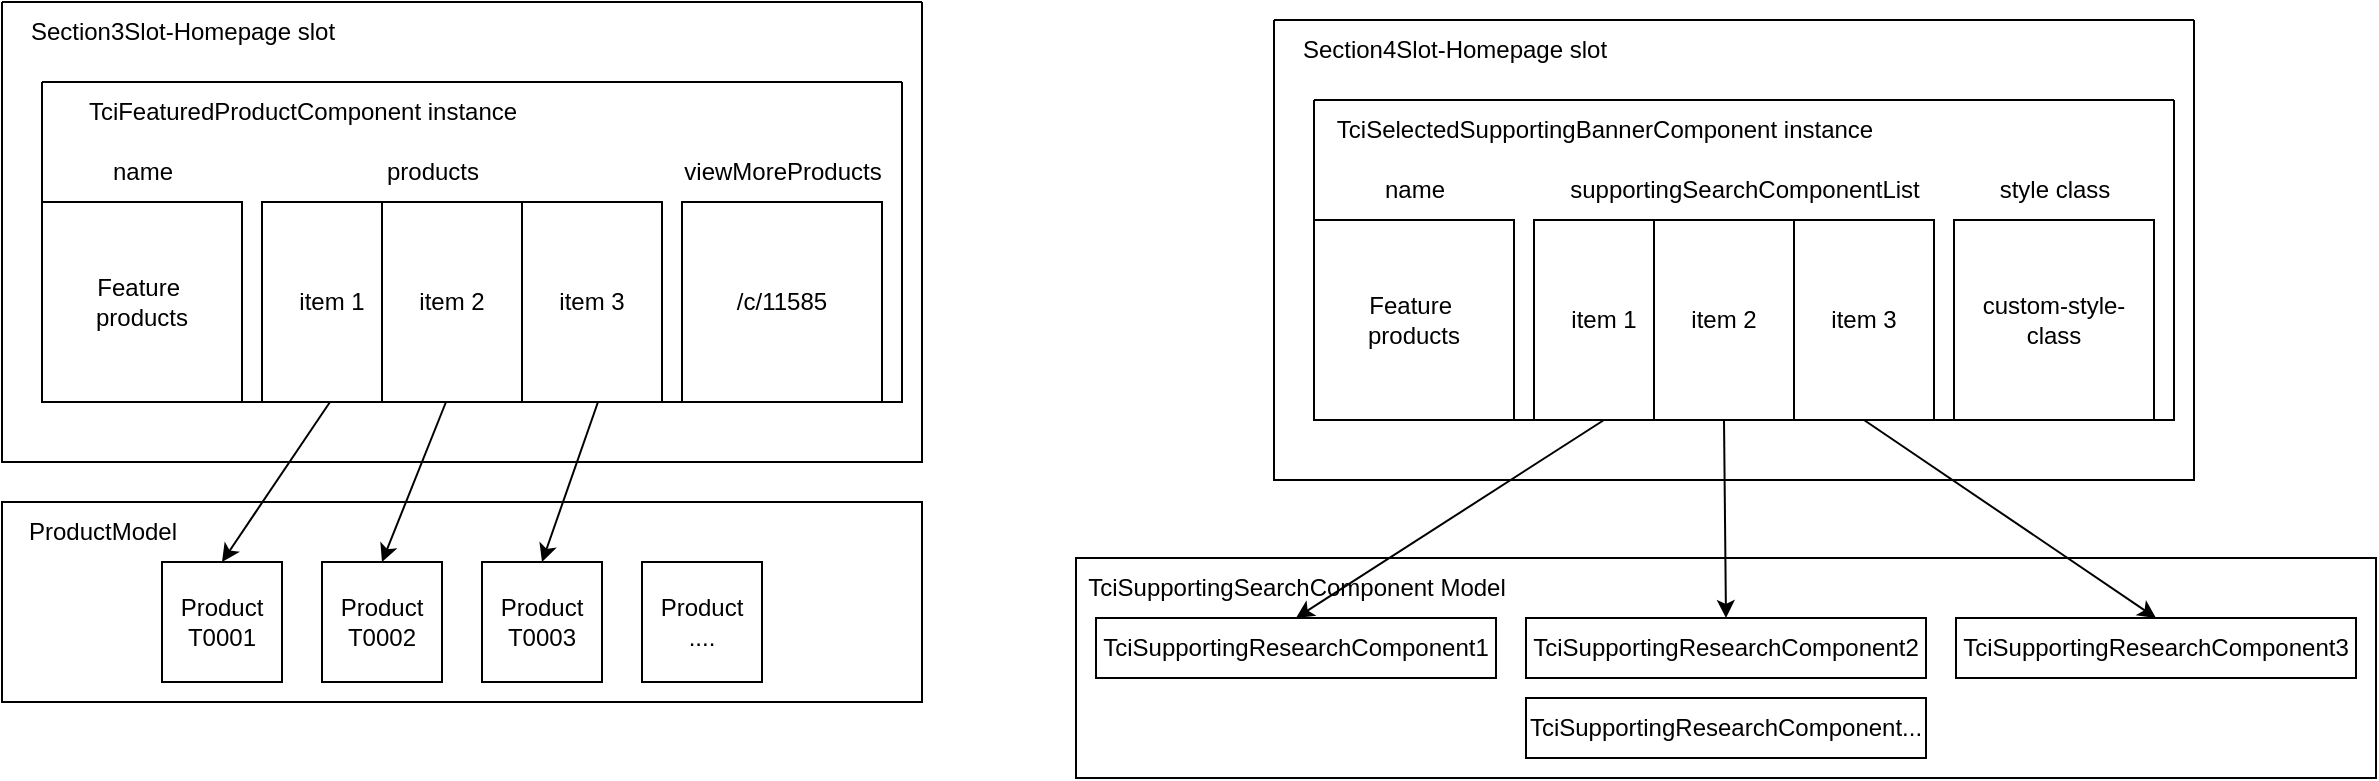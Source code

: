 <mxfile version="20.2.7" type="github">
  <diagram id="ij2i_KdfuDkdz7vN2ZKl" name="Page-1">
    <mxGraphModel dx="1554" dy="616" grid="0" gridSize="10" guides="1" tooltips="1" connect="1" arrows="1" fold="1" page="1" pageScale="1" pageWidth="850" pageHeight="1100" math="0" shadow="0">
      <root>
        <mxCell id="0" />
        <mxCell id="1" parent="0" />
        <mxCell id="vAXPG5cR5VqlfgmjMZMS-16" value="" style="rounded=0;whiteSpace=wrap;html=1;" vertex="1" parent="1">
          <mxGeometry x="60" y="380" width="460" height="100" as="geometry" />
        </mxCell>
        <mxCell id="vAXPG5cR5VqlfgmjMZMS-1" value="" style="swimlane;startSize=0;" vertex="1" parent="1">
          <mxGeometry x="60" y="130" width="460" height="230" as="geometry" />
        </mxCell>
        <mxCell id="vAXPG5cR5VqlfgmjMZMS-2" value="Section3Slot-Homepage slot" style="text;html=1;align=center;verticalAlign=middle;resizable=0;points=[];autosize=1;strokeColor=none;fillColor=none;" vertex="1" parent="vAXPG5cR5VqlfgmjMZMS-1">
          <mxGeometry width="180" height="30" as="geometry" />
        </mxCell>
        <mxCell id="vAXPG5cR5VqlfgmjMZMS-3" value="" style="swimlane;startSize=0;" vertex="1" parent="vAXPG5cR5VqlfgmjMZMS-1">
          <mxGeometry x="20" y="40" width="430" height="160" as="geometry" />
        </mxCell>
        <mxCell id="vAXPG5cR5VqlfgmjMZMS-4" value="TciFeaturedProductComponent instance" style="text;html=1;align=center;verticalAlign=middle;resizable=0;points=[];autosize=1;strokeColor=none;fillColor=none;" vertex="1" parent="vAXPG5cR5VqlfgmjMZMS-3">
          <mxGeometry x="10" width="240" height="30" as="geometry" />
        </mxCell>
        <mxCell id="vAXPG5cR5VqlfgmjMZMS-5" value="Feature&amp;nbsp;&lt;br&gt;products" style="whiteSpace=wrap;html=1;aspect=fixed;" vertex="1" parent="vAXPG5cR5VqlfgmjMZMS-3">
          <mxGeometry y="60" width="100" height="100" as="geometry" />
        </mxCell>
        <mxCell id="vAXPG5cR5VqlfgmjMZMS-7" value="/c/11585" style="whiteSpace=wrap;html=1;aspect=fixed;" vertex="1" parent="vAXPG5cR5VqlfgmjMZMS-3">
          <mxGeometry x="320" y="60" width="100" height="100" as="geometry" />
        </mxCell>
        <mxCell id="vAXPG5cR5VqlfgmjMZMS-8" value="" style="rounded=0;whiteSpace=wrap;html=1;" vertex="1" parent="vAXPG5cR5VqlfgmjMZMS-3">
          <mxGeometry x="110" y="60" width="200" height="100" as="geometry" />
        </mxCell>
        <mxCell id="vAXPG5cR5VqlfgmjMZMS-9" value="item 1" style="rounded=0;whiteSpace=wrap;html=1;" vertex="1" parent="vAXPG5cR5VqlfgmjMZMS-3">
          <mxGeometry x="110" y="60" width="70" height="100" as="geometry" />
        </mxCell>
        <mxCell id="vAXPG5cR5VqlfgmjMZMS-11" value="item 3" style="rounded=0;whiteSpace=wrap;html=1;" vertex="1" parent="vAXPG5cR5VqlfgmjMZMS-3">
          <mxGeometry x="240" y="60" width="70" height="100" as="geometry" />
        </mxCell>
        <mxCell id="vAXPG5cR5VqlfgmjMZMS-10" value="item 2" style="rounded=0;whiteSpace=wrap;html=1;" vertex="1" parent="vAXPG5cR5VqlfgmjMZMS-3">
          <mxGeometry x="170" y="60" width="70" height="100" as="geometry" />
        </mxCell>
        <mxCell id="vAXPG5cR5VqlfgmjMZMS-14" value="viewMoreProducts" style="text;html=1;align=center;verticalAlign=middle;resizable=0;points=[];autosize=1;strokeColor=none;fillColor=none;" vertex="1" parent="vAXPG5cR5VqlfgmjMZMS-3">
          <mxGeometry x="310" y="30" width="120" height="30" as="geometry" />
        </mxCell>
        <mxCell id="vAXPG5cR5VqlfgmjMZMS-13" value="products" style="text;html=1;align=center;verticalAlign=middle;resizable=0;points=[];autosize=1;strokeColor=none;fillColor=none;" vertex="1" parent="vAXPG5cR5VqlfgmjMZMS-3">
          <mxGeometry x="160" y="30" width="70" height="30" as="geometry" />
        </mxCell>
        <mxCell id="vAXPG5cR5VqlfgmjMZMS-12" value="name" style="text;html=1;align=center;verticalAlign=middle;resizable=0;points=[];autosize=1;strokeColor=none;fillColor=none;" vertex="1" parent="vAXPG5cR5VqlfgmjMZMS-3">
          <mxGeometry x="25" y="30" width="50" height="30" as="geometry" />
        </mxCell>
        <mxCell id="vAXPG5cR5VqlfgmjMZMS-15" value="Product&lt;br&gt;T0001" style="whiteSpace=wrap;html=1;aspect=fixed;" vertex="1" parent="1">
          <mxGeometry x="140" y="410" width="60" height="60" as="geometry" />
        </mxCell>
        <mxCell id="vAXPG5cR5VqlfgmjMZMS-17" value="ProductModel" style="text;html=1;align=center;verticalAlign=middle;resizable=0;points=[];autosize=1;strokeColor=none;fillColor=none;" vertex="1" parent="1">
          <mxGeometry x="60" y="380" width="100" height="30" as="geometry" />
        </mxCell>
        <mxCell id="vAXPG5cR5VqlfgmjMZMS-19" value="Product&lt;br&gt;T0002" style="whiteSpace=wrap;html=1;aspect=fixed;" vertex="1" parent="1">
          <mxGeometry x="220" y="410" width="60" height="60" as="geometry" />
        </mxCell>
        <mxCell id="vAXPG5cR5VqlfgmjMZMS-20" value="Product&lt;br&gt;T0003" style="whiteSpace=wrap;html=1;aspect=fixed;" vertex="1" parent="1">
          <mxGeometry x="300" y="410" width="60" height="60" as="geometry" />
        </mxCell>
        <mxCell id="vAXPG5cR5VqlfgmjMZMS-22" value="Product&lt;br&gt;...." style="whiteSpace=wrap;html=1;aspect=fixed;" vertex="1" parent="1">
          <mxGeometry x="380" y="410" width="60" height="60" as="geometry" />
        </mxCell>
        <mxCell id="vAXPG5cR5VqlfgmjMZMS-30" value="" style="rounded=0;whiteSpace=wrap;html=1;" vertex="1" parent="1">
          <mxGeometry x="597" y="408" width="650" height="110" as="geometry" />
        </mxCell>
        <mxCell id="vAXPG5cR5VqlfgmjMZMS-31" value="" style="swimlane;startSize=0;" vertex="1" parent="1">
          <mxGeometry x="696" y="139" width="460" height="230" as="geometry" />
        </mxCell>
        <mxCell id="vAXPG5cR5VqlfgmjMZMS-32" value="Section4Slot-Homepage slot" style="text;html=1;align=center;verticalAlign=middle;resizable=0;points=[];autosize=1;strokeColor=none;fillColor=none;" vertex="1" parent="vAXPG5cR5VqlfgmjMZMS-31">
          <mxGeometry width="180" height="30" as="geometry" />
        </mxCell>
        <mxCell id="vAXPG5cR5VqlfgmjMZMS-33" value="" style="swimlane;startSize=0;" vertex="1" parent="vAXPG5cR5VqlfgmjMZMS-31">
          <mxGeometry x="20" y="40" width="430" height="160" as="geometry" />
        </mxCell>
        <mxCell id="vAXPG5cR5VqlfgmjMZMS-34" value="TciSelectedSupportingBannerComponent instance" style="text;html=1;align=center;verticalAlign=middle;resizable=0;points=[];autosize=1;strokeColor=none;fillColor=none;" vertex="1" parent="vAXPG5cR5VqlfgmjMZMS-33">
          <mxGeometry width="290" height="30" as="geometry" />
        </mxCell>
        <mxCell id="vAXPG5cR5VqlfgmjMZMS-35" value="Feature&amp;nbsp;&lt;br&gt;products" style="whiteSpace=wrap;html=1;aspect=fixed;" vertex="1" parent="vAXPG5cR5VqlfgmjMZMS-33">
          <mxGeometry y="60" width="100" height="100" as="geometry" />
        </mxCell>
        <mxCell id="vAXPG5cR5VqlfgmjMZMS-36" value="custom-style-class" style="whiteSpace=wrap;html=1;aspect=fixed;" vertex="1" parent="vAXPG5cR5VqlfgmjMZMS-33">
          <mxGeometry x="320" y="60" width="100" height="100" as="geometry" />
        </mxCell>
        <mxCell id="vAXPG5cR5VqlfgmjMZMS-37" value="" style="rounded=0;whiteSpace=wrap;html=1;" vertex="1" parent="vAXPG5cR5VqlfgmjMZMS-33">
          <mxGeometry x="110" y="60" width="200" height="100" as="geometry" />
        </mxCell>
        <mxCell id="vAXPG5cR5VqlfgmjMZMS-38" value="item 1" style="rounded=0;whiteSpace=wrap;html=1;" vertex="1" parent="vAXPG5cR5VqlfgmjMZMS-33">
          <mxGeometry x="110" y="60" width="70" height="100" as="geometry" />
        </mxCell>
        <mxCell id="vAXPG5cR5VqlfgmjMZMS-39" value="item 3" style="rounded=0;whiteSpace=wrap;html=1;" vertex="1" parent="vAXPG5cR5VqlfgmjMZMS-33">
          <mxGeometry x="240" y="60" width="70" height="100" as="geometry" />
        </mxCell>
        <mxCell id="vAXPG5cR5VqlfgmjMZMS-40" value="item 2" style="rounded=0;whiteSpace=wrap;html=1;" vertex="1" parent="vAXPG5cR5VqlfgmjMZMS-33">
          <mxGeometry x="170" y="60" width="70" height="100" as="geometry" />
        </mxCell>
        <mxCell id="vAXPG5cR5VqlfgmjMZMS-41" value="style class" style="text;html=1;align=center;verticalAlign=middle;resizable=0;points=[];autosize=1;strokeColor=none;fillColor=none;" vertex="1" parent="vAXPG5cR5VqlfgmjMZMS-33">
          <mxGeometry x="330" y="30" width="80" height="30" as="geometry" />
        </mxCell>
        <mxCell id="vAXPG5cR5VqlfgmjMZMS-42" value="supportingSearchComponentList" style="text;html=1;align=center;verticalAlign=middle;resizable=0;points=[];autosize=1;strokeColor=none;fillColor=none;" vertex="1" parent="vAXPG5cR5VqlfgmjMZMS-33">
          <mxGeometry x="115" y="30" width="200" height="30" as="geometry" />
        </mxCell>
        <mxCell id="vAXPG5cR5VqlfgmjMZMS-43" value="name" style="text;html=1;align=center;verticalAlign=middle;resizable=0;points=[];autosize=1;strokeColor=none;fillColor=none;" vertex="1" parent="vAXPG5cR5VqlfgmjMZMS-33">
          <mxGeometry x="25" y="30" width="50" height="30" as="geometry" />
        </mxCell>
        <mxCell id="vAXPG5cR5VqlfgmjMZMS-45" value="TciSupportingSearchComponent Model" style="text;html=1;align=center;verticalAlign=middle;resizable=0;points=[];autosize=1;strokeColor=none;fillColor=none;" vertex="1" parent="1">
          <mxGeometry x="592" y="408" width="230" height="30" as="geometry" />
        </mxCell>
        <mxCell id="vAXPG5cR5VqlfgmjMZMS-52" value="TciSupportingResearchComponent1" style="rounded=0;whiteSpace=wrap;html=1;" vertex="1" parent="1">
          <mxGeometry x="607" y="438" width="200" height="30" as="geometry" />
        </mxCell>
        <mxCell id="vAXPG5cR5VqlfgmjMZMS-53" value="TciSupportingResearchComponent2" style="rounded=0;whiteSpace=wrap;html=1;" vertex="1" parent="1">
          <mxGeometry x="822" y="438" width="200" height="30" as="geometry" />
        </mxCell>
        <mxCell id="vAXPG5cR5VqlfgmjMZMS-54" value="TciSupportingResearchComponent3" style="rounded=0;whiteSpace=wrap;html=1;" vertex="1" parent="1">
          <mxGeometry x="1037" y="438" width="200" height="30" as="geometry" />
        </mxCell>
        <mxCell id="vAXPG5cR5VqlfgmjMZMS-55" value="TciSupportingResearchComponent..." style="rounded=0;whiteSpace=wrap;html=1;" vertex="1" parent="1">
          <mxGeometry x="822" y="478" width="200" height="30" as="geometry" />
        </mxCell>
        <mxCell id="vAXPG5cR5VqlfgmjMZMS-59" value="" style="endArrow=classic;html=1;rounded=0;entryX=0.5;entryY=0;entryDx=0;entryDy=0;exitX=0.5;exitY=1;exitDx=0;exitDy=0;" edge="1" parent="1" source="vAXPG5cR5VqlfgmjMZMS-39" target="vAXPG5cR5VqlfgmjMZMS-54">
          <mxGeometry width="50" height="50" relative="1" as="geometry">
            <mxPoint x="1091" y="367" as="sourcePoint" />
            <mxPoint x="1141" y="317" as="targetPoint" />
          </mxGeometry>
        </mxCell>
        <mxCell id="vAXPG5cR5VqlfgmjMZMS-60" value="" style="endArrow=classic;html=1;rounded=0;entryX=0.5;entryY=0;entryDx=0;entryDy=0;exitX=0.5;exitY=1;exitDx=0;exitDy=0;" edge="1" parent="1" source="vAXPG5cR5VqlfgmjMZMS-40" target="vAXPG5cR5VqlfgmjMZMS-53">
          <mxGeometry width="50" height="50" relative="1" as="geometry">
            <mxPoint x="824" y="330" as="sourcePoint" />
            <mxPoint x="1068" y="457" as="targetPoint" />
          </mxGeometry>
        </mxCell>
        <mxCell id="vAXPG5cR5VqlfgmjMZMS-61" value="" style="endArrow=classic;html=1;rounded=0;entryX=0.5;entryY=0;entryDx=0;entryDy=0;exitX=0.5;exitY=1;exitDx=0;exitDy=0;" edge="1" parent="1" source="vAXPG5cR5VqlfgmjMZMS-38" target="vAXPG5cR5VqlfgmjMZMS-52">
          <mxGeometry width="50" height="50" relative="1" as="geometry">
            <mxPoint x="730" y="378.5" as="sourcePoint" />
            <mxPoint x="974" y="505.5" as="targetPoint" />
          </mxGeometry>
        </mxCell>
        <mxCell id="vAXPG5cR5VqlfgmjMZMS-62" value="" style="endArrow=classic;html=1;rounded=0;entryX=0.5;entryY=0;entryDx=0;entryDy=0;exitX=0.5;exitY=1;exitDx=0;exitDy=0;" edge="1" parent="1" target="vAXPG5cR5VqlfgmjMZMS-19">
          <mxGeometry width="50" height="50" relative="1" as="geometry">
            <mxPoint x="282" y="330" as="sourcePoint" />
            <mxPoint x="226" y="457" as="targetPoint" />
          </mxGeometry>
        </mxCell>
        <mxCell id="vAXPG5cR5VqlfgmjMZMS-63" value="" style="endArrow=classic;html=1;rounded=0;entryX=0.5;entryY=0;entryDx=0;entryDy=0;exitX=0.5;exitY=1;exitDx=0;exitDy=0;" edge="1" parent="1" target="vAXPG5cR5VqlfgmjMZMS-20">
          <mxGeometry width="50" height="50" relative="1" as="geometry">
            <mxPoint x="358" y="330" as="sourcePoint" />
            <mxPoint x="302" y="457" as="targetPoint" />
          </mxGeometry>
        </mxCell>
        <mxCell id="vAXPG5cR5VqlfgmjMZMS-64" value="" style="endArrow=classic;html=1;rounded=0;entryX=0.5;entryY=0;entryDx=0;entryDy=0;exitX=0.5;exitY=1;exitDx=0;exitDy=0;" edge="1" parent="1" target="vAXPG5cR5VqlfgmjMZMS-15">
          <mxGeometry width="50" height="50" relative="1" as="geometry">
            <mxPoint x="224" y="330" as="sourcePoint" />
            <mxPoint x="168" y="457" as="targetPoint" />
          </mxGeometry>
        </mxCell>
      </root>
    </mxGraphModel>
  </diagram>
</mxfile>
